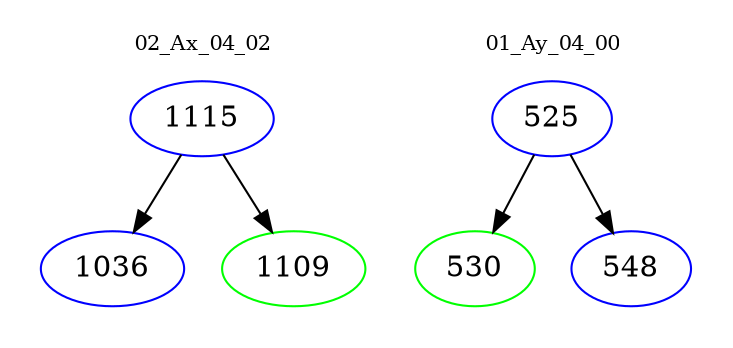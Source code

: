 digraph{
subgraph cluster_0 {
color = white
label = "02_Ax_04_02";
fontsize=10;
T0_1115 [label="1115", color="blue"]
T0_1115 -> T0_1036 [color="black"]
T0_1036 [label="1036", color="blue"]
T0_1115 -> T0_1109 [color="black"]
T0_1109 [label="1109", color="green"]
}
subgraph cluster_1 {
color = white
label = "01_Ay_04_00";
fontsize=10;
T1_525 [label="525", color="blue"]
T1_525 -> T1_530 [color="black"]
T1_530 [label="530", color="green"]
T1_525 -> T1_548 [color="black"]
T1_548 [label="548", color="blue"]
}
}
